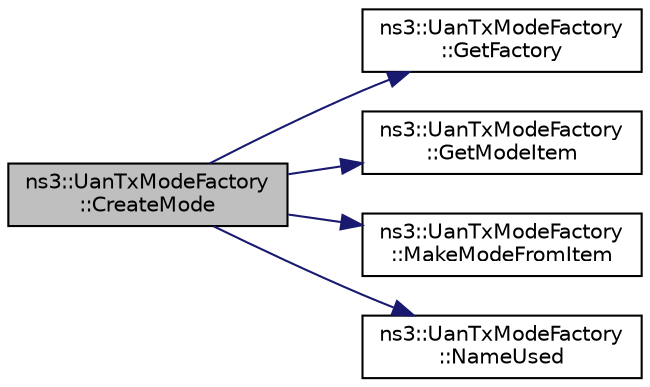 digraph "ns3::UanTxModeFactory::CreateMode"
{
 // LATEX_PDF_SIZE
  edge [fontname="Helvetica",fontsize="10",labelfontname="Helvetica",labelfontsize="10"];
  node [fontname="Helvetica",fontsize="10",shape=record];
  rankdir="LR";
  Node1 [label="ns3::UanTxModeFactory\l::CreateMode",height=0.2,width=0.4,color="black", fillcolor="grey75", style="filled", fontcolor="black",tooltip=" "];
  Node1 -> Node2 [color="midnightblue",fontsize="10",style="solid",fontname="Helvetica"];
  Node2 [label="ns3::UanTxModeFactory\l::GetFactory",height=0.2,width=0.4,color="black", fillcolor="white", style="filled",URL="$classns3_1_1_uan_tx_mode_factory.html#aaabdc7689817c8be0532933bbc4ed95a",tooltip="Construct and get the static global factory instance."];
  Node1 -> Node3 [color="midnightblue",fontsize="10",style="solid",fontname="Helvetica"];
  Node3 [label="ns3::UanTxModeFactory\l::GetModeItem",height=0.2,width=0.4,color="black", fillcolor="white", style="filled",URL="$classns3_1_1_uan_tx_mode_factory.html#afb272ecca21469db956cb5d1473472b6",tooltip="Get a mode by id."];
  Node1 -> Node4 [color="midnightblue",fontsize="10",style="solid",fontname="Helvetica"];
  Node4 [label="ns3::UanTxModeFactory\l::MakeModeFromItem",height=0.2,width=0.4,color="black", fillcolor="white", style="filled",URL="$classns3_1_1_uan_tx_mode_factory.html#a1ff3778acbea7c4d6e1f5e05f029eb5d",tooltip="Create a public UanTxMode from an internal UanTxModeItem."];
  Node1 -> Node5 [color="midnightblue",fontsize="10",style="solid",fontname="Helvetica"];
  Node5 [label="ns3::UanTxModeFactory\l::NameUsed",height=0.2,width=0.4,color="black", fillcolor="white", style="filled",URL="$classns3_1_1_uan_tx_mode_factory.html#aef5545d017936e97e4b317a478aae37d",tooltip="Check if the mode name already exists."];
}
